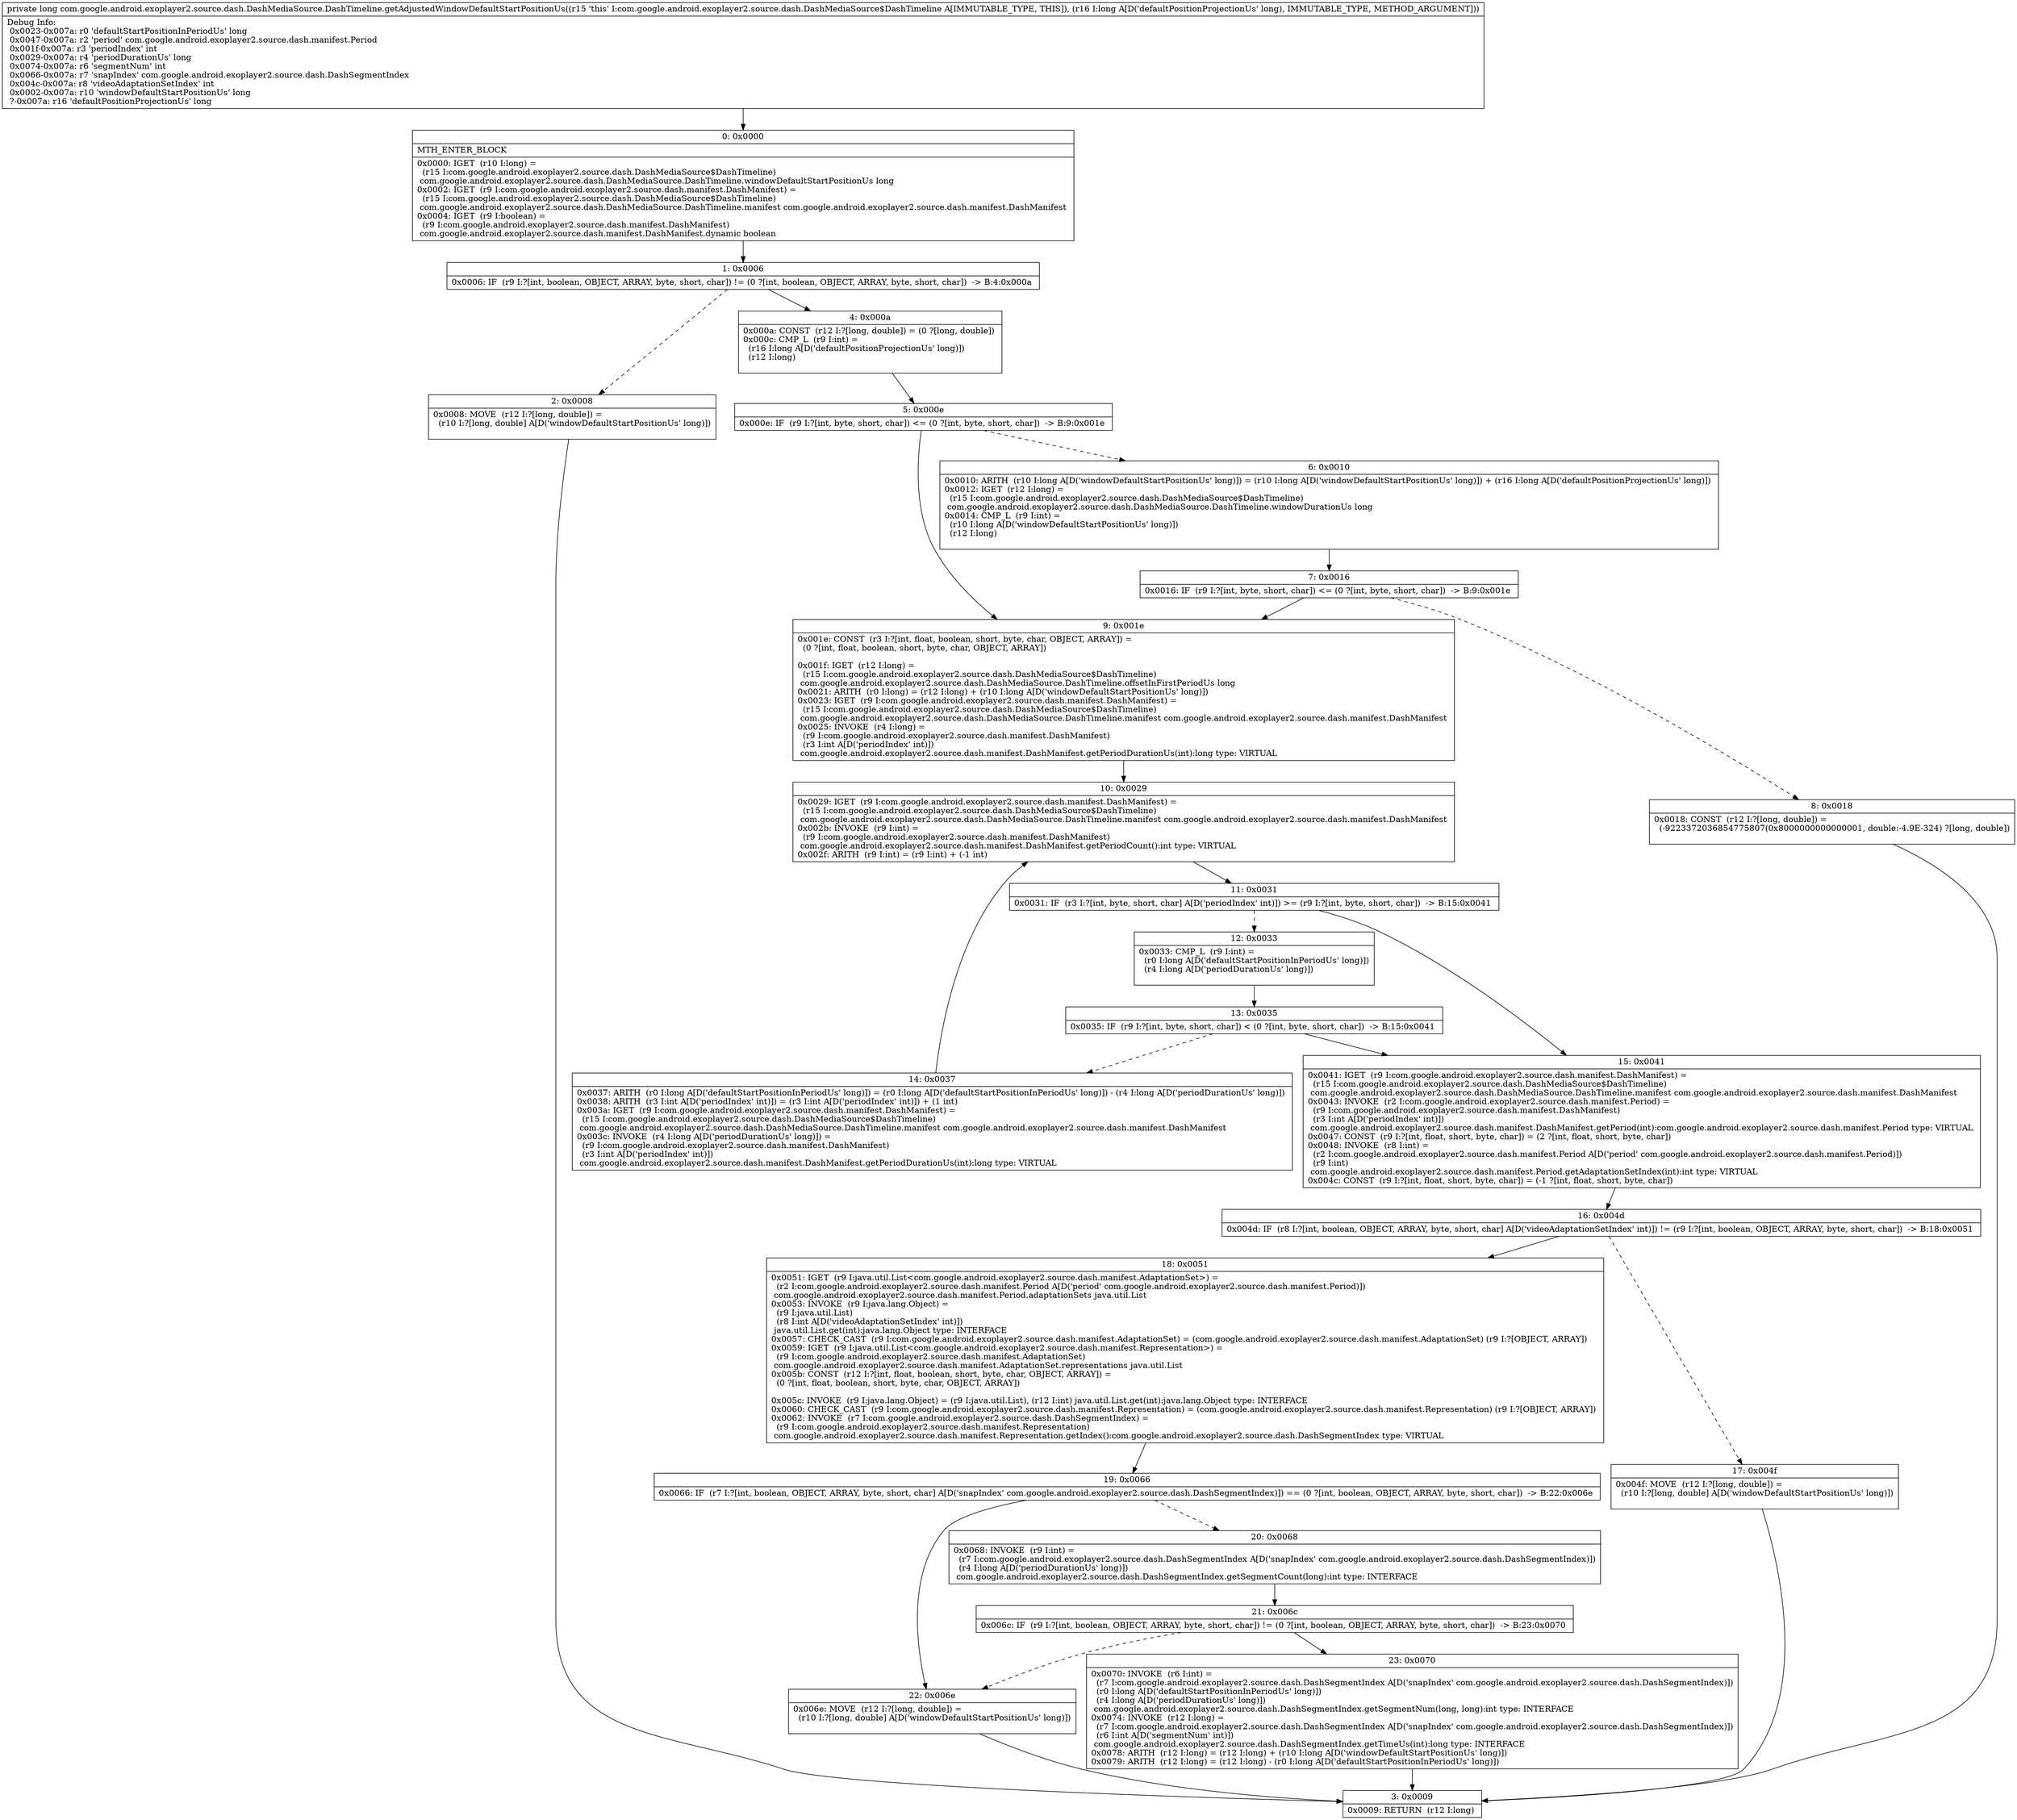 digraph "CFG forcom.google.android.exoplayer2.source.dash.DashMediaSource.DashTimeline.getAdjustedWindowDefaultStartPositionUs(J)J" {
Node_0 [shape=record,label="{0\:\ 0x0000|MTH_ENTER_BLOCK\l|0x0000: IGET  (r10 I:long) = \l  (r15 I:com.google.android.exoplayer2.source.dash.DashMediaSource$DashTimeline)\l com.google.android.exoplayer2.source.dash.DashMediaSource.DashTimeline.windowDefaultStartPositionUs long \l0x0002: IGET  (r9 I:com.google.android.exoplayer2.source.dash.manifest.DashManifest) = \l  (r15 I:com.google.android.exoplayer2.source.dash.DashMediaSource$DashTimeline)\l com.google.android.exoplayer2.source.dash.DashMediaSource.DashTimeline.manifest com.google.android.exoplayer2.source.dash.manifest.DashManifest \l0x0004: IGET  (r9 I:boolean) = \l  (r9 I:com.google.android.exoplayer2.source.dash.manifest.DashManifest)\l com.google.android.exoplayer2.source.dash.manifest.DashManifest.dynamic boolean \l}"];
Node_1 [shape=record,label="{1\:\ 0x0006|0x0006: IF  (r9 I:?[int, boolean, OBJECT, ARRAY, byte, short, char]) != (0 ?[int, boolean, OBJECT, ARRAY, byte, short, char])  \-\> B:4:0x000a \l}"];
Node_2 [shape=record,label="{2\:\ 0x0008|0x0008: MOVE  (r12 I:?[long, double]) = \l  (r10 I:?[long, double] A[D('windowDefaultStartPositionUs' long)])\l \l}"];
Node_3 [shape=record,label="{3\:\ 0x0009|0x0009: RETURN  (r12 I:long) \l}"];
Node_4 [shape=record,label="{4\:\ 0x000a|0x000a: CONST  (r12 I:?[long, double]) = (0 ?[long, double]) \l0x000c: CMP_L  (r9 I:int) = \l  (r16 I:long A[D('defaultPositionProjectionUs' long)])\l  (r12 I:long)\l \l}"];
Node_5 [shape=record,label="{5\:\ 0x000e|0x000e: IF  (r9 I:?[int, byte, short, char]) \<= (0 ?[int, byte, short, char])  \-\> B:9:0x001e \l}"];
Node_6 [shape=record,label="{6\:\ 0x0010|0x0010: ARITH  (r10 I:long A[D('windowDefaultStartPositionUs' long)]) = (r10 I:long A[D('windowDefaultStartPositionUs' long)]) + (r16 I:long A[D('defaultPositionProjectionUs' long)]) \l0x0012: IGET  (r12 I:long) = \l  (r15 I:com.google.android.exoplayer2.source.dash.DashMediaSource$DashTimeline)\l com.google.android.exoplayer2.source.dash.DashMediaSource.DashTimeline.windowDurationUs long \l0x0014: CMP_L  (r9 I:int) = \l  (r10 I:long A[D('windowDefaultStartPositionUs' long)])\l  (r12 I:long)\l \l}"];
Node_7 [shape=record,label="{7\:\ 0x0016|0x0016: IF  (r9 I:?[int, byte, short, char]) \<= (0 ?[int, byte, short, char])  \-\> B:9:0x001e \l}"];
Node_8 [shape=record,label="{8\:\ 0x0018|0x0018: CONST  (r12 I:?[long, double]) = \l  (\-9223372036854775807(0x8000000000000001, double:\-4.9E\-324) ?[long, double])\l \l}"];
Node_9 [shape=record,label="{9\:\ 0x001e|0x001e: CONST  (r3 I:?[int, float, boolean, short, byte, char, OBJECT, ARRAY]) = \l  (0 ?[int, float, boolean, short, byte, char, OBJECT, ARRAY])\l \l0x001f: IGET  (r12 I:long) = \l  (r15 I:com.google.android.exoplayer2.source.dash.DashMediaSource$DashTimeline)\l com.google.android.exoplayer2.source.dash.DashMediaSource.DashTimeline.offsetInFirstPeriodUs long \l0x0021: ARITH  (r0 I:long) = (r12 I:long) + (r10 I:long A[D('windowDefaultStartPositionUs' long)]) \l0x0023: IGET  (r9 I:com.google.android.exoplayer2.source.dash.manifest.DashManifest) = \l  (r15 I:com.google.android.exoplayer2.source.dash.DashMediaSource$DashTimeline)\l com.google.android.exoplayer2.source.dash.DashMediaSource.DashTimeline.manifest com.google.android.exoplayer2.source.dash.manifest.DashManifest \l0x0025: INVOKE  (r4 I:long) = \l  (r9 I:com.google.android.exoplayer2.source.dash.manifest.DashManifest)\l  (r3 I:int A[D('periodIndex' int)])\l com.google.android.exoplayer2.source.dash.manifest.DashManifest.getPeriodDurationUs(int):long type: VIRTUAL \l}"];
Node_10 [shape=record,label="{10\:\ 0x0029|0x0029: IGET  (r9 I:com.google.android.exoplayer2.source.dash.manifest.DashManifest) = \l  (r15 I:com.google.android.exoplayer2.source.dash.DashMediaSource$DashTimeline)\l com.google.android.exoplayer2.source.dash.DashMediaSource.DashTimeline.manifest com.google.android.exoplayer2.source.dash.manifest.DashManifest \l0x002b: INVOKE  (r9 I:int) = \l  (r9 I:com.google.android.exoplayer2.source.dash.manifest.DashManifest)\l com.google.android.exoplayer2.source.dash.manifest.DashManifest.getPeriodCount():int type: VIRTUAL \l0x002f: ARITH  (r9 I:int) = (r9 I:int) + (\-1 int) \l}"];
Node_11 [shape=record,label="{11\:\ 0x0031|0x0031: IF  (r3 I:?[int, byte, short, char] A[D('periodIndex' int)]) \>= (r9 I:?[int, byte, short, char])  \-\> B:15:0x0041 \l}"];
Node_12 [shape=record,label="{12\:\ 0x0033|0x0033: CMP_L  (r9 I:int) = \l  (r0 I:long A[D('defaultStartPositionInPeriodUs' long)])\l  (r4 I:long A[D('periodDurationUs' long)])\l \l}"];
Node_13 [shape=record,label="{13\:\ 0x0035|0x0035: IF  (r9 I:?[int, byte, short, char]) \< (0 ?[int, byte, short, char])  \-\> B:15:0x0041 \l}"];
Node_14 [shape=record,label="{14\:\ 0x0037|0x0037: ARITH  (r0 I:long A[D('defaultStartPositionInPeriodUs' long)]) = (r0 I:long A[D('defaultStartPositionInPeriodUs' long)]) \- (r4 I:long A[D('periodDurationUs' long)]) \l0x0038: ARITH  (r3 I:int A[D('periodIndex' int)]) = (r3 I:int A[D('periodIndex' int)]) + (1 int) \l0x003a: IGET  (r9 I:com.google.android.exoplayer2.source.dash.manifest.DashManifest) = \l  (r15 I:com.google.android.exoplayer2.source.dash.DashMediaSource$DashTimeline)\l com.google.android.exoplayer2.source.dash.DashMediaSource.DashTimeline.manifest com.google.android.exoplayer2.source.dash.manifest.DashManifest \l0x003c: INVOKE  (r4 I:long A[D('periodDurationUs' long)]) = \l  (r9 I:com.google.android.exoplayer2.source.dash.manifest.DashManifest)\l  (r3 I:int A[D('periodIndex' int)])\l com.google.android.exoplayer2.source.dash.manifest.DashManifest.getPeriodDurationUs(int):long type: VIRTUAL \l}"];
Node_15 [shape=record,label="{15\:\ 0x0041|0x0041: IGET  (r9 I:com.google.android.exoplayer2.source.dash.manifest.DashManifest) = \l  (r15 I:com.google.android.exoplayer2.source.dash.DashMediaSource$DashTimeline)\l com.google.android.exoplayer2.source.dash.DashMediaSource.DashTimeline.manifest com.google.android.exoplayer2.source.dash.manifest.DashManifest \l0x0043: INVOKE  (r2 I:com.google.android.exoplayer2.source.dash.manifest.Period) = \l  (r9 I:com.google.android.exoplayer2.source.dash.manifest.DashManifest)\l  (r3 I:int A[D('periodIndex' int)])\l com.google.android.exoplayer2.source.dash.manifest.DashManifest.getPeriod(int):com.google.android.exoplayer2.source.dash.manifest.Period type: VIRTUAL \l0x0047: CONST  (r9 I:?[int, float, short, byte, char]) = (2 ?[int, float, short, byte, char]) \l0x0048: INVOKE  (r8 I:int) = \l  (r2 I:com.google.android.exoplayer2.source.dash.manifest.Period A[D('period' com.google.android.exoplayer2.source.dash.manifest.Period)])\l  (r9 I:int)\l com.google.android.exoplayer2.source.dash.manifest.Period.getAdaptationSetIndex(int):int type: VIRTUAL \l0x004c: CONST  (r9 I:?[int, float, short, byte, char]) = (\-1 ?[int, float, short, byte, char]) \l}"];
Node_16 [shape=record,label="{16\:\ 0x004d|0x004d: IF  (r8 I:?[int, boolean, OBJECT, ARRAY, byte, short, char] A[D('videoAdaptationSetIndex' int)]) != (r9 I:?[int, boolean, OBJECT, ARRAY, byte, short, char])  \-\> B:18:0x0051 \l}"];
Node_17 [shape=record,label="{17\:\ 0x004f|0x004f: MOVE  (r12 I:?[long, double]) = \l  (r10 I:?[long, double] A[D('windowDefaultStartPositionUs' long)])\l \l}"];
Node_18 [shape=record,label="{18\:\ 0x0051|0x0051: IGET  (r9 I:java.util.List\<com.google.android.exoplayer2.source.dash.manifest.AdaptationSet\>) = \l  (r2 I:com.google.android.exoplayer2.source.dash.manifest.Period A[D('period' com.google.android.exoplayer2.source.dash.manifest.Period)])\l com.google.android.exoplayer2.source.dash.manifest.Period.adaptationSets java.util.List \l0x0053: INVOKE  (r9 I:java.lang.Object) = \l  (r9 I:java.util.List)\l  (r8 I:int A[D('videoAdaptationSetIndex' int)])\l java.util.List.get(int):java.lang.Object type: INTERFACE \l0x0057: CHECK_CAST  (r9 I:com.google.android.exoplayer2.source.dash.manifest.AdaptationSet) = (com.google.android.exoplayer2.source.dash.manifest.AdaptationSet) (r9 I:?[OBJECT, ARRAY]) \l0x0059: IGET  (r9 I:java.util.List\<com.google.android.exoplayer2.source.dash.manifest.Representation\>) = \l  (r9 I:com.google.android.exoplayer2.source.dash.manifest.AdaptationSet)\l com.google.android.exoplayer2.source.dash.manifest.AdaptationSet.representations java.util.List \l0x005b: CONST  (r12 I:?[int, float, boolean, short, byte, char, OBJECT, ARRAY]) = \l  (0 ?[int, float, boolean, short, byte, char, OBJECT, ARRAY])\l \l0x005c: INVOKE  (r9 I:java.lang.Object) = (r9 I:java.util.List), (r12 I:int) java.util.List.get(int):java.lang.Object type: INTERFACE \l0x0060: CHECK_CAST  (r9 I:com.google.android.exoplayer2.source.dash.manifest.Representation) = (com.google.android.exoplayer2.source.dash.manifest.Representation) (r9 I:?[OBJECT, ARRAY]) \l0x0062: INVOKE  (r7 I:com.google.android.exoplayer2.source.dash.DashSegmentIndex) = \l  (r9 I:com.google.android.exoplayer2.source.dash.manifest.Representation)\l com.google.android.exoplayer2.source.dash.manifest.Representation.getIndex():com.google.android.exoplayer2.source.dash.DashSegmentIndex type: VIRTUAL \l}"];
Node_19 [shape=record,label="{19\:\ 0x0066|0x0066: IF  (r7 I:?[int, boolean, OBJECT, ARRAY, byte, short, char] A[D('snapIndex' com.google.android.exoplayer2.source.dash.DashSegmentIndex)]) == (0 ?[int, boolean, OBJECT, ARRAY, byte, short, char])  \-\> B:22:0x006e \l}"];
Node_20 [shape=record,label="{20\:\ 0x0068|0x0068: INVOKE  (r9 I:int) = \l  (r7 I:com.google.android.exoplayer2.source.dash.DashSegmentIndex A[D('snapIndex' com.google.android.exoplayer2.source.dash.DashSegmentIndex)])\l  (r4 I:long A[D('periodDurationUs' long)])\l com.google.android.exoplayer2.source.dash.DashSegmentIndex.getSegmentCount(long):int type: INTERFACE \l}"];
Node_21 [shape=record,label="{21\:\ 0x006c|0x006c: IF  (r9 I:?[int, boolean, OBJECT, ARRAY, byte, short, char]) != (0 ?[int, boolean, OBJECT, ARRAY, byte, short, char])  \-\> B:23:0x0070 \l}"];
Node_22 [shape=record,label="{22\:\ 0x006e|0x006e: MOVE  (r12 I:?[long, double]) = \l  (r10 I:?[long, double] A[D('windowDefaultStartPositionUs' long)])\l \l}"];
Node_23 [shape=record,label="{23\:\ 0x0070|0x0070: INVOKE  (r6 I:int) = \l  (r7 I:com.google.android.exoplayer2.source.dash.DashSegmentIndex A[D('snapIndex' com.google.android.exoplayer2.source.dash.DashSegmentIndex)])\l  (r0 I:long A[D('defaultStartPositionInPeriodUs' long)])\l  (r4 I:long A[D('periodDurationUs' long)])\l com.google.android.exoplayer2.source.dash.DashSegmentIndex.getSegmentNum(long, long):int type: INTERFACE \l0x0074: INVOKE  (r12 I:long) = \l  (r7 I:com.google.android.exoplayer2.source.dash.DashSegmentIndex A[D('snapIndex' com.google.android.exoplayer2.source.dash.DashSegmentIndex)])\l  (r6 I:int A[D('segmentNum' int)])\l com.google.android.exoplayer2.source.dash.DashSegmentIndex.getTimeUs(int):long type: INTERFACE \l0x0078: ARITH  (r12 I:long) = (r12 I:long) + (r10 I:long A[D('windowDefaultStartPositionUs' long)]) \l0x0079: ARITH  (r12 I:long) = (r12 I:long) \- (r0 I:long A[D('defaultStartPositionInPeriodUs' long)]) \l}"];
MethodNode[shape=record,label="{private long com.google.android.exoplayer2.source.dash.DashMediaSource.DashTimeline.getAdjustedWindowDefaultStartPositionUs((r15 'this' I:com.google.android.exoplayer2.source.dash.DashMediaSource$DashTimeline A[IMMUTABLE_TYPE, THIS]), (r16 I:long A[D('defaultPositionProjectionUs' long), IMMUTABLE_TYPE, METHOD_ARGUMENT]))  | Debug Info:\l  0x0023\-0x007a: r0 'defaultStartPositionInPeriodUs' long\l  0x0047\-0x007a: r2 'period' com.google.android.exoplayer2.source.dash.manifest.Period\l  0x001f\-0x007a: r3 'periodIndex' int\l  0x0029\-0x007a: r4 'periodDurationUs' long\l  0x0074\-0x007a: r6 'segmentNum' int\l  0x0066\-0x007a: r7 'snapIndex' com.google.android.exoplayer2.source.dash.DashSegmentIndex\l  0x004c\-0x007a: r8 'videoAdaptationSetIndex' int\l  0x0002\-0x007a: r10 'windowDefaultStartPositionUs' long\l  ?\-0x007a: r16 'defaultPositionProjectionUs' long\l}"];
MethodNode -> Node_0;
Node_0 -> Node_1;
Node_1 -> Node_2[style=dashed];
Node_1 -> Node_4;
Node_2 -> Node_3;
Node_4 -> Node_5;
Node_5 -> Node_6[style=dashed];
Node_5 -> Node_9;
Node_6 -> Node_7;
Node_7 -> Node_8[style=dashed];
Node_7 -> Node_9;
Node_8 -> Node_3;
Node_9 -> Node_10;
Node_10 -> Node_11;
Node_11 -> Node_12[style=dashed];
Node_11 -> Node_15;
Node_12 -> Node_13;
Node_13 -> Node_14[style=dashed];
Node_13 -> Node_15;
Node_14 -> Node_10;
Node_15 -> Node_16;
Node_16 -> Node_17[style=dashed];
Node_16 -> Node_18;
Node_17 -> Node_3;
Node_18 -> Node_19;
Node_19 -> Node_20[style=dashed];
Node_19 -> Node_22;
Node_20 -> Node_21;
Node_21 -> Node_22[style=dashed];
Node_21 -> Node_23;
Node_22 -> Node_3;
Node_23 -> Node_3;
}

